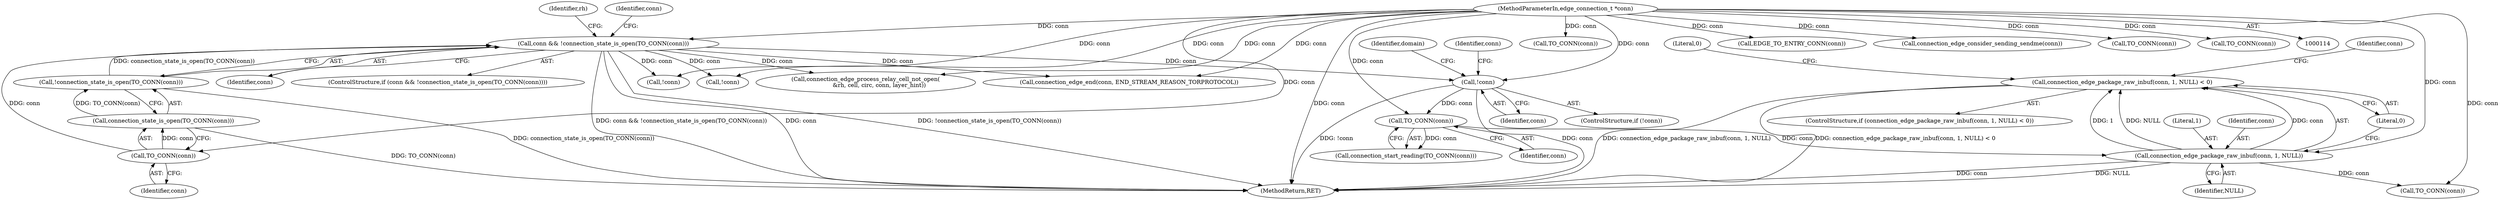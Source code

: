 digraph "0_tor_56a7c5bc15e0447203a491c1ee37de9939ad1dcd@API" {
"1000957" [label="(Call,connection_edge_package_raw_inbuf(conn, 1, NULL) < 0)"];
"1000958" [label="(Call,connection_edge_package_raw_inbuf(conn, 1, NULL))"];
"1000954" [label="(Call,TO_CONN(conn))"];
"1000925" [label="(Call,!conn)"];
"1000205" [label="(Call,conn && !connection_state_is_open(TO_CONN(conn)))"];
"1000209" [label="(Call,TO_CONN(conn))"];
"1000117" [label="(MethodParameterIn,edge_connection_t *conn)"];
"1000207" [label="(Call,!connection_state_is_open(TO_CONN(conn)))"];
"1000208" [label="(Call,connection_state_is_open(TO_CONN(conn)))"];
"1000208" [label="(Call,connection_state_is_open(TO_CONN(conn)))"];
"1000960" [label="(Literal,1)"];
"1000210" [label="(Identifier,conn)"];
"1001064" [label="(MethodReturn,RET)"];
"1000249" [label="(Call,connection_edge_process_relay_cell_not_open(\n               &rh, cell, circ, conn, layer_hint))"];
"1000379" [label="(Call,connection_edge_end(conn, END_STREAM_REASON_TORPROTOCOL))"];
"1000966" [label="(Identifier,conn)"];
"1000953" [label="(Call,connection_start_reading(TO_CONN(conn)))"];
"1000925" [label="(Call,!conn)"];
"1000206" [label="(Identifier,conn)"];
"1000207" [label="(Call,!connection_state_is_open(TO_CONN(conn)))"];
"1000383" [label="(Call,TO_CONN(conn))"];
"1000403" [label="(Call,!conn)"];
"1000924" [label="(ControlStructure,if (!conn))"];
"1000204" [label="(ControlStructure,if (conn && !connection_state_is_open(TO_CONN(conn))))"];
"1000956" [label="(ControlStructure,if (connection_edge_package_raw_inbuf(conn, 1, NULL) < 0))"];
"1000929" [label="(Identifier,domain)"];
"1000258" [label="(Identifier,rh)"];
"1000205" [label="(Call,conn && !connection_state_is_open(TO_CONN(conn)))"];
"1000926" [label="(Identifier,conn)"];
"1000954" [label="(Call,TO_CONN(conn))"];
"1000958" [label="(Call,connection_edge_package_raw_inbuf(conn, 1, NULL))"];
"1000955" [label="(Identifier,conn)"];
"1000494" [label="(Call,EDGE_TO_ENTRY_CONN(conn))"];
"1000209" [label="(Call,TO_CONN(conn))"];
"1000959" [label="(Identifier,conn)"];
"1000117" [label="(MethodParameterIn,edge_connection_t *conn)"];
"1000451" [label="(Call,connection_edge_consider_sending_sendme(conn))"];
"1000472" [label="(Call,!conn)"];
"1000962" [label="(Literal,0)"];
"1000536" [label="(Call,TO_CONN(conn))"];
"1000970" [label="(Literal,0)"];
"1000961" [label="(Identifier,NULL)"];
"1000445" [label="(Call,TO_CONN(conn))"];
"1000957" [label="(Call,connection_edge_package_raw_inbuf(conn, 1, NULL) < 0)"];
"1000938" [label="(Identifier,conn)"];
"1000965" [label="(Call,TO_CONN(conn))"];
"1000217" [label="(Identifier,conn)"];
"1000957" -> "1000956"  [label="AST: "];
"1000957" -> "1000962"  [label="CFG: "];
"1000958" -> "1000957"  [label="AST: "];
"1000962" -> "1000957"  [label="AST: "];
"1000966" -> "1000957"  [label="CFG: "];
"1000970" -> "1000957"  [label="CFG: "];
"1000957" -> "1001064"  [label="DDG: connection_edge_package_raw_inbuf(conn, 1, NULL) < 0"];
"1000957" -> "1001064"  [label="DDG: connection_edge_package_raw_inbuf(conn, 1, NULL)"];
"1000958" -> "1000957"  [label="DDG: conn"];
"1000958" -> "1000957"  [label="DDG: 1"];
"1000958" -> "1000957"  [label="DDG: NULL"];
"1000958" -> "1000961"  [label="CFG: "];
"1000959" -> "1000958"  [label="AST: "];
"1000960" -> "1000958"  [label="AST: "];
"1000961" -> "1000958"  [label="AST: "];
"1000962" -> "1000958"  [label="CFG: "];
"1000958" -> "1001064"  [label="DDG: NULL"];
"1000958" -> "1001064"  [label="DDG: conn"];
"1000954" -> "1000958"  [label="DDG: conn"];
"1000117" -> "1000958"  [label="DDG: conn"];
"1000958" -> "1000965"  [label="DDG: conn"];
"1000954" -> "1000953"  [label="AST: "];
"1000954" -> "1000955"  [label="CFG: "];
"1000955" -> "1000954"  [label="AST: "];
"1000953" -> "1000954"  [label="CFG: "];
"1000954" -> "1000953"  [label="DDG: conn"];
"1000925" -> "1000954"  [label="DDG: conn"];
"1000117" -> "1000954"  [label="DDG: conn"];
"1000925" -> "1000924"  [label="AST: "];
"1000925" -> "1000926"  [label="CFG: "];
"1000926" -> "1000925"  [label="AST: "];
"1000929" -> "1000925"  [label="CFG: "];
"1000938" -> "1000925"  [label="CFG: "];
"1000925" -> "1001064"  [label="DDG: conn"];
"1000925" -> "1001064"  [label="DDG: !conn"];
"1000205" -> "1000925"  [label="DDG: conn"];
"1000117" -> "1000925"  [label="DDG: conn"];
"1000205" -> "1000204"  [label="AST: "];
"1000205" -> "1000206"  [label="CFG: "];
"1000205" -> "1000207"  [label="CFG: "];
"1000206" -> "1000205"  [label="AST: "];
"1000207" -> "1000205"  [label="AST: "];
"1000217" -> "1000205"  [label="CFG: "];
"1000258" -> "1000205"  [label="CFG: "];
"1000205" -> "1001064"  [label="DDG: conn"];
"1000205" -> "1001064"  [label="DDG: !connection_state_is_open(TO_CONN(conn))"];
"1000205" -> "1001064"  [label="DDG: conn && !connection_state_is_open(TO_CONN(conn))"];
"1000209" -> "1000205"  [label="DDG: conn"];
"1000117" -> "1000205"  [label="DDG: conn"];
"1000207" -> "1000205"  [label="DDG: connection_state_is_open(TO_CONN(conn))"];
"1000205" -> "1000249"  [label="DDG: conn"];
"1000205" -> "1000379"  [label="DDG: conn"];
"1000205" -> "1000403"  [label="DDG: conn"];
"1000205" -> "1000472"  [label="DDG: conn"];
"1000209" -> "1000208"  [label="AST: "];
"1000209" -> "1000210"  [label="CFG: "];
"1000210" -> "1000209"  [label="AST: "];
"1000208" -> "1000209"  [label="CFG: "];
"1000209" -> "1000208"  [label="DDG: conn"];
"1000117" -> "1000209"  [label="DDG: conn"];
"1000117" -> "1000114"  [label="AST: "];
"1000117" -> "1001064"  [label="DDG: conn"];
"1000117" -> "1000249"  [label="DDG: conn"];
"1000117" -> "1000379"  [label="DDG: conn"];
"1000117" -> "1000383"  [label="DDG: conn"];
"1000117" -> "1000403"  [label="DDG: conn"];
"1000117" -> "1000445"  [label="DDG: conn"];
"1000117" -> "1000451"  [label="DDG: conn"];
"1000117" -> "1000472"  [label="DDG: conn"];
"1000117" -> "1000494"  [label="DDG: conn"];
"1000117" -> "1000536"  [label="DDG: conn"];
"1000117" -> "1000965"  [label="DDG: conn"];
"1000207" -> "1000208"  [label="CFG: "];
"1000208" -> "1000207"  [label="AST: "];
"1000207" -> "1001064"  [label="DDG: connection_state_is_open(TO_CONN(conn))"];
"1000208" -> "1000207"  [label="DDG: TO_CONN(conn)"];
"1000208" -> "1001064"  [label="DDG: TO_CONN(conn)"];
}
